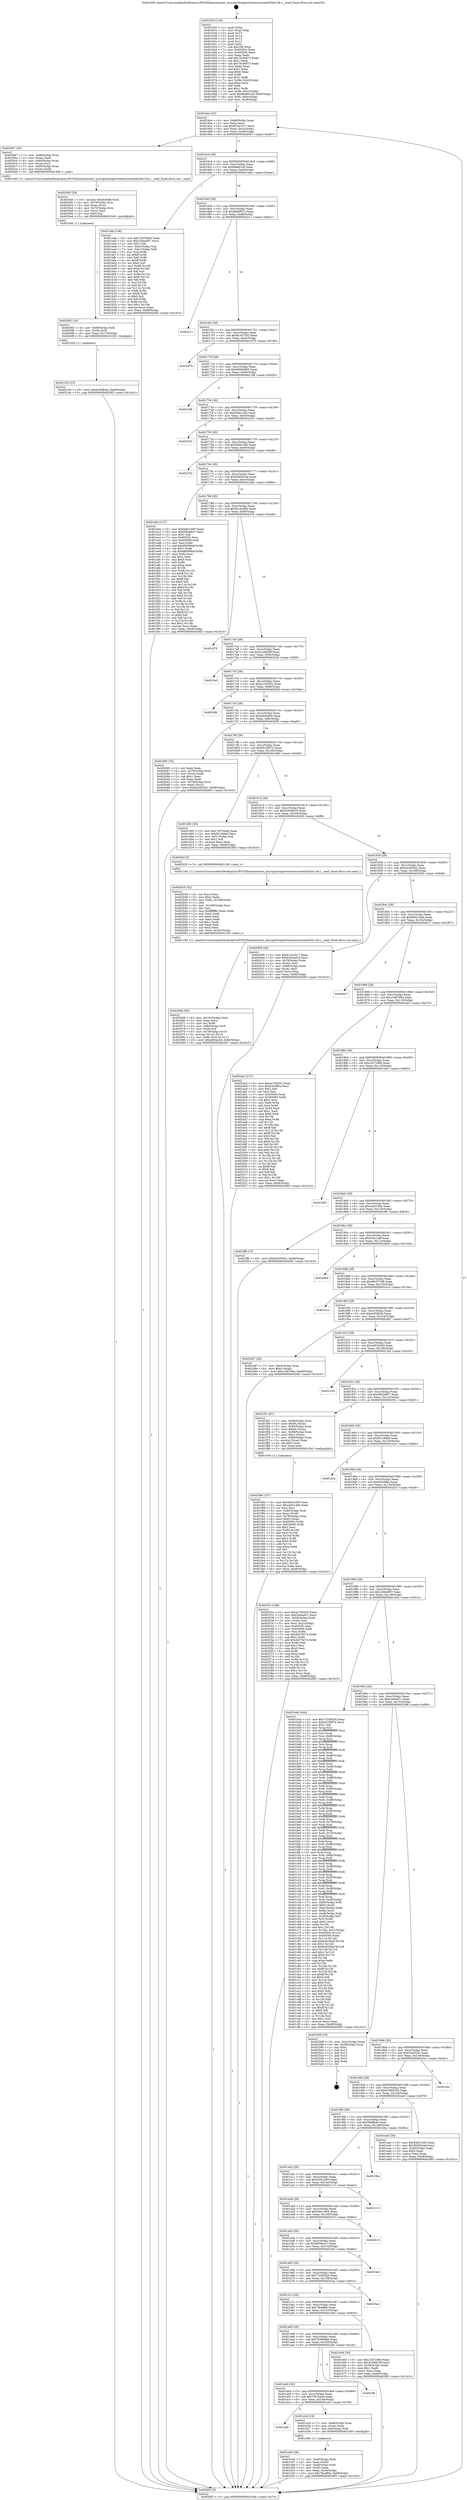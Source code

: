 digraph "0x401630" {
  label = "0x401630 (/mnt/c/Users/mathe/Desktop/tcc/POCII/binaries/extr_micropythonportsteensycoremk20dx128.c__read_Final-ollvm.out::main(0))"
  labelloc = "t"
  node[shape=record]

  Entry [label="",width=0.3,height=0.3,shape=circle,fillcolor=black,style=filled]
  "0x4016a4" [label="{
     0x4016a4 [32]\l
     | [instrs]\l
     &nbsp;&nbsp;0x4016a4 \<+6\>: mov -0xb8(%rbp),%eax\l
     &nbsp;&nbsp;0x4016aa \<+2\>: mov %eax,%ecx\l
     &nbsp;&nbsp;0x4016ac \<+6\>: sub $0x813a1017,%ecx\l
     &nbsp;&nbsp;0x4016b2 \<+6\>: mov %eax,-0xcc(%rbp)\l
     &nbsp;&nbsp;0x4016b8 \<+6\>: mov %ecx,-0xd0(%rbp)\l
     &nbsp;&nbsp;0x4016be \<+6\>: je 00000000004020b7 \<main+0xa87\>\l
  }"]
  "0x4020b7" [label="{
     0x4020b7 [30]\l
     | [instrs]\l
     &nbsp;&nbsp;0x4020b7 \<+7\>: mov -0x98(%rbp),%rax\l
     &nbsp;&nbsp;0x4020be \<+2\>: mov (%rax),%edi\l
     &nbsp;&nbsp;0x4020c0 \<+4\>: mov -0x80(%rbp),%rax\l
     &nbsp;&nbsp;0x4020c4 \<+3\>: mov (%rax),%rsi\l
     &nbsp;&nbsp;0x4020c7 \<+7\>: mov -0x90(%rbp),%rax\l
     &nbsp;&nbsp;0x4020ce \<+2\>: mov (%rax),%edx\l
     &nbsp;&nbsp;0x4020d0 \<+5\>: call 0000000000401400 \<_read\>\l
     | [calls]\l
     &nbsp;&nbsp;0x401400 \{1\} (/mnt/c/Users/mathe/Desktop/tcc/POCII/binaries/extr_micropythonportsteensycoremk20dx128.c__read_Final-ollvm.out::_read)\l
  }"]
  "0x4016c4" [label="{
     0x4016c4 [28]\l
     | [instrs]\l
     &nbsp;&nbsp;0x4016c4 \<+5\>: jmp 00000000004016c9 \<main+0x99\>\l
     &nbsp;&nbsp;0x4016c9 \<+6\>: mov -0xcc(%rbp),%eax\l
     &nbsp;&nbsp;0x4016cf \<+5\>: sub $0x89a601ef,%eax\l
     &nbsp;&nbsp;0x4016d4 \<+6\>: mov %eax,-0xd4(%rbp)\l
     &nbsp;&nbsp;0x4016da \<+6\>: je 0000000000401ada \<main+0x4aa\>\l
  }"]
  Exit [label="",width=0.3,height=0.3,shape=circle,fillcolor=black,style=filled,peripheries=2]
  "0x401ada" [label="{
     0x401ada [106]\l
     | [instrs]\l
     &nbsp;&nbsp;0x401ada \<+5\>: mov $0x733392b0,%eax\l
     &nbsp;&nbsp;0x401adf \<+5\>: mov $0x229ee957,%ecx\l
     &nbsp;&nbsp;0x401ae4 \<+2\>: mov $0x1,%dl\l
     &nbsp;&nbsp;0x401ae6 \<+7\>: mov -0xb2(%rbp),%sil\l
     &nbsp;&nbsp;0x401aed \<+7\>: mov -0xb1(%rbp),%dil\l
     &nbsp;&nbsp;0x401af4 \<+3\>: mov %sil,%r8b\l
     &nbsp;&nbsp;0x401af7 \<+4\>: xor $0xff,%r8b\l
     &nbsp;&nbsp;0x401afb \<+3\>: mov %dil,%r9b\l
     &nbsp;&nbsp;0x401afe \<+4\>: xor $0xff,%r9b\l
     &nbsp;&nbsp;0x401b02 \<+3\>: xor $0x0,%dl\l
     &nbsp;&nbsp;0x401b05 \<+3\>: mov %r8b,%r10b\l
     &nbsp;&nbsp;0x401b08 \<+4\>: and $0x0,%r10b\l
     &nbsp;&nbsp;0x401b0c \<+3\>: and %dl,%sil\l
     &nbsp;&nbsp;0x401b0f \<+3\>: mov %r9b,%r11b\l
     &nbsp;&nbsp;0x401b12 \<+4\>: and $0x0,%r11b\l
     &nbsp;&nbsp;0x401b16 \<+3\>: and %dl,%dil\l
     &nbsp;&nbsp;0x401b19 \<+3\>: or %sil,%r10b\l
     &nbsp;&nbsp;0x401b1c \<+3\>: or %dil,%r11b\l
     &nbsp;&nbsp;0x401b1f \<+3\>: xor %r11b,%r10b\l
     &nbsp;&nbsp;0x401b22 \<+3\>: or %r9b,%r8b\l
     &nbsp;&nbsp;0x401b25 \<+4\>: xor $0xff,%r8b\l
     &nbsp;&nbsp;0x401b29 \<+3\>: or $0x0,%dl\l
     &nbsp;&nbsp;0x401b2c \<+3\>: and %dl,%r8b\l
     &nbsp;&nbsp;0x401b2f \<+3\>: or %r8b,%r10b\l
     &nbsp;&nbsp;0x401b32 \<+4\>: test $0x1,%r10b\l
     &nbsp;&nbsp;0x401b36 \<+3\>: cmovne %ecx,%eax\l
     &nbsp;&nbsp;0x401b39 \<+6\>: mov %eax,-0xb8(%rbp)\l
     &nbsp;&nbsp;0x401b3f \<+5\>: jmp 00000000004026f3 \<main+0x10c3\>\l
  }"]
  "0x4016e0" [label="{
     0x4016e0 [28]\l
     | [instrs]\l
     &nbsp;&nbsp;0x4016e0 \<+5\>: jmp 00000000004016e5 \<main+0xb5\>\l
     &nbsp;&nbsp;0x4016e5 \<+6\>: mov -0xcc(%rbp),%eax\l
     &nbsp;&nbsp;0x4016eb \<+5\>: sub $0x8a66f07e,%eax\l
     &nbsp;&nbsp;0x4016f0 \<+6\>: mov %eax,-0xd8(%rbp)\l
     &nbsp;&nbsp;0x4016f6 \<+6\>: je 0000000000402211 \<main+0xbe1\>\l
  }"]
  "0x4026f3" [label="{
     0x4026f3 [5]\l
     | [instrs]\l
     &nbsp;&nbsp;0x4026f3 \<+5\>: jmp 00000000004016a4 \<main+0x74\>\l
  }"]
  "0x401630" [label="{
     0x401630 [116]\l
     | [instrs]\l
     &nbsp;&nbsp;0x401630 \<+1\>: push %rbp\l
     &nbsp;&nbsp;0x401631 \<+3\>: mov %rsp,%rbp\l
     &nbsp;&nbsp;0x401634 \<+2\>: push %r15\l
     &nbsp;&nbsp;0x401636 \<+2\>: push %r14\l
     &nbsp;&nbsp;0x401638 \<+2\>: push %r13\l
     &nbsp;&nbsp;0x40163a \<+2\>: push %r12\l
     &nbsp;&nbsp;0x40163c \<+1\>: push %rbx\l
     &nbsp;&nbsp;0x40163d \<+7\>: sub $0x168,%rsp\l
     &nbsp;&nbsp;0x401644 \<+7\>: mov 0x40505c,%eax\l
     &nbsp;&nbsp;0x40164b \<+7\>: mov 0x405060,%ecx\l
     &nbsp;&nbsp;0x401652 \<+2\>: mov %eax,%edx\l
     &nbsp;&nbsp;0x401654 \<+6\>: add $0x7fc40973,%edx\l
     &nbsp;&nbsp;0x40165a \<+3\>: sub $0x1,%edx\l
     &nbsp;&nbsp;0x40165d \<+6\>: sub $0x7fc40973,%edx\l
     &nbsp;&nbsp;0x401663 \<+3\>: imul %edx,%eax\l
     &nbsp;&nbsp;0x401666 \<+3\>: and $0x1,%eax\l
     &nbsp;&nbsp;0x401669 \<+3\>: cmp $0x0,%eax\l
     &nbsp;&nbsp;0x40166c \<+4\>: sete %r8b\l
     &nbsp;&nbsp;0x401670 \<+4\>: and $0x1,%r8b\l
     &nbsp;&nbsp;0x401674 \<+7\>: mov %r8b,-0xb2(%rbp)\l
     &nbsp;&nbsp;0x40167b \<+3\>: cmp $0xa,%ecx\l
     &nbsp;&nbsp;0x40167e \<+4\>: setl %r8b\l
     &nbsp;&nbsp;0x401682 \<+4\>: and $0x1,%r8b\l
     &nbsp;&nbsp;0x401686 \<+7\>: mov %r8b,-0xb1(%rbp)\l
     &nbsp;&nbsp;0x40168d \<+10\>: movl $0x89a601ef,-0xb8(%rbp)\l
     &nbsp;&nbsp;0x401697 \<+6\>: mov %edi,-0xbc(%rbp)\l
     &nbsp;&nbsp;0x40169d \<+7\>: mov %rsi,-0xc8(%rbp)\l
  }"]
  "0x402104" [label="{
     0x402104 [15]\l
     | [instrs]\l
     &nbsp;&nbsp;0x402104 \<+10\>: movl $0xdc82fb4b,-0xb8(%rbp)\l
     &nbsp;&nbsp;0x40210e \<+5\>: jmp 00000000004026f3 \<main+0x10c3\>\l
  }"]
  "0x402211" [label="{
     0x402211\l
  }", style=dashed]
  "0x4016fc" [label="{
     0x4016fc [28]\l
     | [instrs]\l
     &nbsp;&nbsp;0x4016fc \<+5\>: jmp 0000000000401701 \<main+0xd1\>\l
     &nbsp;&nbsp;0x401701 \<+6\>: mov -0xcc(%rbp),%eax\l
     &nbsp;&nbsp;0x401707 \<+5\>: sub $0x8c307163,%eax\l
     &nbsp;&nbsp;0x40170c \<+6\>: mov %eax,-0xdc(%rbp)\l
     &nbsp;&nbsp;0x401712 \<+6\>: je 0000000000401d79 \<main+0x749\>\l
  }"]
  "0x4020f2" [label="{
     0x4020f2 [18]\l
     | [instrs]\l
     &nbsp;&nbsp;0x4020f2 \<+4\>: mov -0x80(%rbp),%rdi\l
     &nbsp;&nbsp;0x4020f6 \<+3\>: mov (%rdi),%rdi\l
     &nbsp;&nbsp;0x4020f9 \<+6\>: mov %eax,-0x170(%rbp)\l
     &nbsp;&nbsp;0x4020ff \<+5\>: call 0000000000401030 \<free@plt\>\l
     | [calls]\l
     &nbsp;&nbsp;0x401030 \{1\} (unknown)\l
  }"]
  "0x401d79" [label="{
     0x401d79\l
  }", style=dashed]
  "0x401718" [label="{
     0x401718 [28]\l
     | [instrs]\l
     &nbsp;&nbsp;0x401718 \<+5\>: jmp 000000000040171d \<main+0xed\>\l
     &nbsp;&nbsp;0x40171d \<+6\>: mov -0xcc(%rbp),%eax\l
     &nbsp;&nbsp;0x401723 \<+5\>: sub $0x9066b665,%eax\l
     &nbsp;&nbsp;0x401728 \<+6\>: mov %eax,-0xe0(%rbp)\l
     &nbsp;&nbsp;0x40172e \<+6\>: je 0000000000402188 \<main+0xb58\>\l
  }"]
  "0x4020d5" [label="{
     0x4020d5 [29]\l
     | [instrs]\l
     &nbsp;&nbsp;0x4020d5 \<+10\>: movabs $0x4030d6,%rdi\l
     &nbsp;&nbsp;0x4020df \<+4\>: mov -0x70(%rbp),%rsi\l
     &nbsp;&nbsp;0x4020e3 \<+2\>: mov %eax,(%rsi)\l
     &nbsp;&nbsp;0x4020e5 \<+4\>: mov -0x70(%rbp),%rsi\l
     &nbsp;&nbsp;0x4020e9 \<+2\>: mov (%rsi),%esi\l
     &nbsp;&nbsp;0x4020eb \<+2\>: mov $0x0,%al\l
     &nbsp;&nbsp;0x4020ed \<+5\>: call 0000000000401040 \<printf@plt\>\l
     | [calls]\l
     &nbsp;&nbsp;0x401040 \{1\} (unknown)\l
  }"]
  "0x402188" [label="{
     0x402188\l
  }", style=dashed]
  "0x401734" [label="{
     0x401734 [28]\l
     | [instrs]\l
     &nbsp;&nbsp;0x401734 \<+5\>: jmp 0000000000401739 \<main+0x109\>\l
     &nbsp;&nbsp;0x401739 \<+6\>: mov -0xcc(%rbp),%eax\l
     &nbsp;&nbsp;0x40173f \<+5\>: sub $0x936e1a43,%eax\l
     &nbsp;&nbsp;0x401744 \<+6\>: mov %eax,-0xe4(%rbp)\l
     &nbsp;&nbsp;0x40174a \<+6\>: je 0000000000402325 \<main+0xcf5\>\l
  }"]
  "0x402068" [label="{
     0x402068 [45]\l
     | [instrs]\l
     &nbsp;&nbsp;0x402068 \<+6\>: mov -0x16c(%rbp),%ecx\l
     &nbsp;&nbsp;0x40206e \<+3\>: imul %eax,%ecx\l
     &nbsp;&nbsp;0x402071 \<+3\>: mov %cl,%r8b\l
     &nbsp;&nbsp;0x402074 \<+4\>: mov -0x80(%rbp),%r9\l
     &nbsp;&nbsp;0x402078 \<+3\>: mov (%r9),%r9\l
     &nbsp;&nbsp;0x40207b \<+4\>: mov -0x78(%rbp),%r10\l
     &nbsp;&nbsp;0x40207f \<+3\>: movslq (%r10),%r10\l
     &nbsp;&nbsp;0x402082 \<+4\>: mov %r8b,(%r9,%r10,1)\l
     &nbsp;&nbsp;0x402086 \<+10\>: movl $0xafd5ee0d,-0xb8(%rbp)\l
     &nbsp;&nbsp;0x402090 \<+5\>: jmp 00000000004026f3 \<main+0x10c3\>\l
  }"]
  "0x402325" [label="{
     0x402325\l
  }", style=dashed]
  "0x401750" [label="{
     0x401750 [28]\l
     | [instrs]\l
     &nbsp;&nbsp;0x401750 \<+5\>: jmp 0000000000401755 \<main+0x125\>\l
     &nbsp;&nbsp;0x401755 \<+6\>: mov -0xcc(%rbp),%eax\l
     &nbsp;&nbsp;0x40175b \<+5\>: sub $0x94001c83,%eax\l
     &nbsp;&nbsp;0x401760 \<+6\>: mov %eax,-0xe8(%rbp)\l
     &nbsp;&nbsp;0x401766 \<+6\>: je 000000000040237b \<main+0xd4b\>\l
  }"]
  "0x402034" [label="{
     0x402034 [52]\l
     | [instrs]\l
     &nbsp;&nbsp;0x402034 \<+2\>: xor %ecx,%ecx\l
     &nbsp;&nbsp;0x402036 \<+5\>: mov $0x2,%edx\l
     &nbsp;&nbsp;0x40203b \<+6\>: mov %edx,-0x168(%rbp)\l
     &nbsp;&nbsp;0x402041 \<+1\>: cltd\l
     &nbsp;&nbsp;0x402042 \<+6\>: mov -0x168(%rbp),%esi\l
     &nbsp;&nbsp;0x402048 \<+2\>: idiv %esi\l
     &nbsp;&nbsp;0x40204a \<+6\>: imul $0xfffffffe,%edx,%edx\l
     &nbsp;&nbsp;0x402050 \<+2\>: mov %ecx,%edi\l
     &nbsp;&nbsp;0x402052 \<+2\>: sub %edx,%edi\l
     &nbsp;&nbsp;0x402054 \<+2\>: mov %ecx,%edx\l
     &nbsp;&nbsp;0x402056 \<+3\>: sub $0x1,%edx\l
     &nbsp;&nbsp;0x402059 \<+2\>: add %edx,%edi\l
     &nbsp;&nbsp;0x40205b \<+2\>: sub %edi,%ecx\l
     &nbsp;&nbsp;0x40205d \<+6\>: mov %ecx,-0x16c(%rbp)\l
     &nbsp;&nbsp;0x402063 \<+5\>: call 0000000000401160 \<next_i\>\l
     | [calls]\l
     &nbsp;&nbsp;0x401160 \{1\} (/mnt/c/Users/mathe/Desktop/tcc/POCII/binaries/extr_micropythonportsteensycoremk20dx128.c__read_Final-ollvm.out::next_i)\l
  }"]
  "0x40237b" [label="{
     0x40237b\l
  }", style=dashed]
  "0x40176c" [label="{
     0x40176c [28]\l
     | [instrs]\l
     &nbsp;&nbsp;0x40176c \<+5\>: jmp 0000000000401771 \<main+0x141\>\l
     &nbsp;&nbsp;0x401771 \<+6\>: mov -0xcc(%rbp),%eax\l
     &nbsp;&nbsp;0x401777 \<+5\>: sub $0x9585b2ad,%eax\l
     &nbsp;&nbsp;0x40177c \<+6\>: mov %eax,-0xec(%rbp)\l
     &nbsp;&nbsp;0x401782 \<+6\>: je 0000000000401ebe \<main+0x88e\>\l
  }"]
  "0x401f8e" [label="{
     0x401f8e [107]\l
     | [instrs]\l
     &nbsp;&nbsp;0x401f8e \<+5\>: mov $0x5e91c005,%ecx\l
     &nbsp;&nbsp;0x401f93 \<+5\>: mov $0xca83148e,%edx\l
     &nbsp;&nbsp;0x401f98 \<+2\>: xor %esi,%esi\l
     &nbsp;&nbsp;0x401f9a \<+4\>: mov -0x80(%rbp),%rdi\l
     &nbsp;&nbsp;0x401f9e \<+3\>: mov %rax,(%rdi)\l
     &nbsp;&nbsp;0x401fa1 \<+4\>: mov -0x78(%rbp),%rax\l
     &nbsp;&nbsp;0x401fa5 \<+6\>: movl $0x0,(%rax)\l
     &nbsp;&nbsp;0x401fab \<+8\>: mov 0x40505c,%r8d\l
     &nbsp;&nbsp;0x401fb3 \<+8\>: mov 0x405060,%r9d\l
     &nbsp;&nbsp;0x401fbb \<+3\>: sub $0x1,%esi\l
     &nbsp;&nbsp;0x401fbe \<+3\>: mov %r8d,%r10d\l
     &nbsp;&nbsp;0x401fc1 \<+3\>: add %esi,%r10d\l
     &nbsp;&nbsp;0x401fc4 \<+4\>: imul %r10d,%r8d\l
     &nbsp;&nbsp;0x401fc8 \<+4\>: and $0x1,%r8d\l
     &nbsp;&nbsp;0x401fcc \<+4\>: cmp $0x0,%r8d\l
     &nbsp;&nbsp;0x401fd0 \<+4\>: sete %r11b\l
     &nbsp;&nbsp;0x401fd4 \<+4\>: cmp $0xa,%r9d\l
     &nbsp;&nbsp;0x401fd8 \<+3\>: setl %bl\l
     &nbsp;&nbsp;0x401fdb \<+3\>: mov %r11b,%r14b\l
     &nbsp;&nbsp;0x401fde \<+3\>: and %bl,%r14b\l
     &nbsp;&nbsp;0x401fe1 \<+3\>: xor %bl,%r11b\l
     &nbsp;&nbsp;0x401fe4 \<+3\>: or %r11b,%r14b\l
     &nbsp;&nbsp;0x401fe7 \<+4\>: test $0x1,%r14b\l
     &nbsp;&nbsp;0x401feb \<+3\>: cmovne %edx,%ecx\l
     &nbsp;&nbsp;0x401fee \<+6\>: mov %ecx,-0xb8(%rbp)\l
     &nbsp;&nbsp;0x401ff4 \<+5\>: jmp 00000000004026f3 \<main+0x10c3\>\l
  }"]
  "0x401ebe" [label="{
     0x401ebe [147]\l
     | [instrs]\l
     &nbsp;&nbsp;0x401ebe \<+5\>: mov $0x5e91c005,%eax\l
     &nbsp;&nbsp;0x401ec3 \<+5\>: mov $0xf382b857,%ecx\l
     &nbsp;&nbsp;0x401ec8 \<+2\>: mov $0x1,%dl\l
     &nbsp;&nbsp;0x401eca \<+7\>: mov 0x40505c,%esi\l
     &nbsp;&nbsp;0x401ed1 \<+7\>: mov 0x405060,%edi\l
     &nbsp;&nbsp;0x401ed8 \<+3\>: mov %esi,%r8d\l
     &nbsp;&nbsp;0x401edb \<+7\>: add $0xd66996af,%r8d\l
     &nbsp;&nbsp;0x401ee2 \<+4\>: sub $0x1,%r8d\l
     &nbsp;&nbsp;0x401ee6 \<+7\>: sub $0xd66996af,%r8d\l
     &nbsp;&nbsp;0x401eed \<+4\>: imul %r8d,%esi\l
     &nbsp;&nbsp;0x401ef1 \<+3\>: and $0x1,%esi\l
     &nbsp;&nbsp;0x401ef4 \<+3\>: cmp $0x0,%esi\l
     &nbsp;&nbsp;0x401ef7 \<+4\>: sete %r9b\l
     &nbsp;&nbsp;0x401efb \<+3\>: cmp $0xa,%edi\l
     &nbsp;&nbsp;0x401efe \<+4\>: setl %r10b\l
     &nbsp;&nbsp;0x401f02 \<+3\>: mov %r9b,%r11b\l
     &nbsp;&nbsp;0x401f05 \<+4\>: xor $0xff,%r11b\l
     &nbsp;&nbsp;0x401f09 \<+3\>: mov %r10b,%bl\l
     &nbsp;&nbsp;0x401f0c \<+3\>: xor $0xff,%bl\l
     &nbsp;&nbsp;0x401f0f \<+3\>: xor $0x0,%dl\l
     &nbsp;&nbsp;0x401f12 \<+3\>: mov %r11b,%r14b\l
     &nbsp;&nbsp;0x401f15 \<+4\>: and $0x0,%r14b\l
     &nbsp;&nbsp;0x401f19 \<+3\>: and %dl,%r9b\l
     &nbsp;&nbsp;0x401f1c \<+3\>: mov %bl,%r15b\l
     &nbsp;&nbsp;0x401f1f \<+4\>: and $0x0,%r15b\l
     &nbsp;&nbsp;0x401f23 \<+3\>: and %dl,%r10b\l
     &nbsp;&nbsp;0x401f26 \<+3\>: or %r9b,%r14b\l
     &nbsp;&nbsp;0x401f29 \<+3\>: or %r10b,%r15b\l
     &nbsp;&nbsp;0x401f2c \<+3\>: xor %r15b,%r14b\l
     &nbsp;&nbsp;0x401f2f \<+3\>: or %bl,%r11b\l
     &nbsp;&nbsp;0x401f32 \<+4\>: xor $0xff,%r11b\l
     &nbsp;&nbsp;0x401f36 \<+3\>: or $0x0,%dl\l
     &nbsp;&nbsp;0x401f39 \<+3\>: and %dl,%r11b\l
     &nbsp;&nbsp;0x401f3c \<+3\>: or %r11b,%r14b\l
     &nbsp;&nbsp;0x401f3f \<+4\>: test $0x1,%r14b\l
     &nbsp;&nbsp;0x401f43 \<+3\>: cmovne %ecx,%eax\l
     &nbsp;&nbsp;0x401f46 \<+6\>: mov %eax,-0xb8(%rbp)\l
     &nbsp;&nbsp;0x401f4c \<+5\>: jmp 00000000004026f3 \<main+0x10c3\>\l
  }"]
  "0x401788" [label="{
     0x401788 [28]\l
     | [instrs]\l
     &nbsp;&nbsp;0x401788 \<+5\>: jmp 000000000040178d \<main+0x15d\>\l
     &nbsp;&nbsp;0x40178d \<+6\>: mov -0xcc(%rbp),%eax\l
     &nbsp;&nbsp;0x401793 \<+5\>: sub $0x9c19e36b,%eax\l
     &nbsp;&nbsp;0x401798 \<+6\>: mov %eax,-0xf0(%rbp)\l
     &nbsp;&nbsp;0x40179e \<+6\>: je 0000000000402478 \<main+0xe48\>\l
  }"]
  "0x401e40" [label="{
     0x401e40 [36]\l
     | [instrs]\l
     &nbsp;&nbsp;0x401e40 \<+7\>: mov -0xa0(%rbp),%rdi\l
     &nbsp;&nbsp;0x401e47 \<+2\>: mov %eax,(%rdi)\l
     &nbsp;&nbsp;0x401e49 \<+7\>: mov -0xa0(%rbp),%rdi\l
     &nbsp;&nbsp;0x401e50 \<+2\>: mov (%rdi),%eax\l
     &nbsp;&nbsp;0x401e52 \<+3\>: mov %eax,-0x30(%rbp)\l
     &nbsp;&nbsp;0x401e55 \<+10\>: movl $0x78caff4b,-0xb8(%rbp)\l
     &nbsp;&nbsp;0x401e5f \<+5\>: jmp 00000000004026f3 \<main+0x10c3\>\l
  }"]
  "0x402478" [label="{
     0x402478\l
  }", style=dashed]
  "0x4017a4" [label="{
     0x4017a4 [28]\l
     | [instrs]\l
     &nbsp;&nbsp;0x4017a4 \<+5\>: jmp 00000000004017a9 \<main+0x179\>\l
     &nbsp;&nbsp;0x4017a9 \<+6\>: mov -0xcc(%rbp),%eax\l
     &nbsp;&nbsp;0x4017af \<+5\>: sub $0xa1a8a50f,%eax\l
     &nbsp;&nbsp;0x4017b4 \<+6\>: mov %eax,-0xf4(%rbp)\l
     &nbsp;&nbsp;0x4017ba \<+6\>: je 00000000004025ef \<main+0xfbf\>\l
  }"]
  "0x401ad0" [label="{
     0x401ad0\l
  }", style=dashed]
  "0x4025ef" [label="{
     0x4025ef\l
  }", style=dashed]
  "0x4017c0" [label="{
     0x4017c0 [28]\l
     | [instrs]\l
     &nbsp;&nbsp;0x4017c0 \<+5\>: jmp 00000000004017c5 \<main+0x195\>\l
     &nbsp;&nbsp;0x4017c5 \<+6\>: mov -0xcc(%rbp),%eax\l
     &nbsp;&nbsp;0x4017cb \<+5\>: sub $0xac700202,%eax\l
     &nbsp;&nbsp;0x4017d0 \<+6\>: mov %eax,-0xf8(%rbp)\l
     &nbsp;&nbsp;0x4017d6 \<+6\>: je 00000000004026db \<main+0x10ab\>\l
  }"]
  "0x401e2d" [label="{
     0x401e2d [19]\l
     | [instrs]\l
     &nbsp;&nbsp;0x401e2d \<+7\>: mov -0xa8(%rbp),%rax\l
     &nbsp;&nbsp;0x401e34 \<+3\>: mov (%rax),%rax\l
     &nbsp;&nbsp;0x401e37 \<+4\>: mov 0x8(%rax),%rdi\l
     &nbsp;&nbsp;0x401e3b \<+5\>: call 0000000000401060 \<atoi@plt\>\l
     | [calls]\l
     &nbsp;&nbsp;0x401060 \{1\} (unknown)\l
  }"]
  "0x4026db" [label="{
     0x4026db\l
  }", style=dashed]
  "0x4017dc" [label="{
     0x4017dc [28]\l
     | [instrs]\l
     &nbsp;&nbsp;0x4017dc \<+5\>: jmp 00000000004017e1 \<main+0x1b1\>\l
     &nbsp;&nbsp;0x4017e1 \<+6\>: mov -0xcc(%rbp),%eax\l
     &nbsp;&nbsp;0x4017e7 \<+5\>: sub $0xafd5ee0d,%eax\l
     &nbsp;&nbsp;0x4017ec \<+6\>: mov %eax,-0xfc(%rbp)\l
     &nbsp;&nbsp;0x4017f2 \<+6\>: je 0000000000402095 \<main+0xa65\>\l
  }"]
  "0x401ab4" [label="{
     0x401ab4 [28]\l
     | [instrs]\l
     &nbsp;&nbsp;0x401ab4 \<+5\>: jmp 0000000000401ab9 \<main+0x489\>\l
     &nbsp;&nbsp;0x401ab9 \<+6\>: mov -0xcc(%rbp),%eax\l
     &nbsp;&nbsp;0x401abf \<+5\>: sub $0x7d57ba40,%eax\l
     &nbsp;&nbsp;0x401ac4 \<+6\>: mov %eax,-0x164(%rbp)\l
     &nbsp;&nbsp;0x401aca \<+6\>: je 0000000000401e2d \<main+0x7fd\>\l
  }"]
  "0x402095" [label="{
     0x402095 [34]\l
     | [instrs]\l
     &nbsp;&nbsp;0x402095 \<+2\>: xor %eax,%eax\l
     &nbsp;&nbsp;0x402097 \<+4\>: mov -0x78(%rbp),%rcx\l
     &nbsp;&nbsp;0x40209b \<+2\>: mov (%rcx),%edx\l
     &nbsp;&nbsp;0x40209d \<+3\>: sub $0x1,%eax\l
     &nbsp;&nbsp;0x4020a0 \<+2\>: sub %eax,%edx\l
     &nbsp;&nbsp;0x4020a2 \<+4\>: mov -0x78(%rbp),%rcx\l
     &nbsp;&nbsp;0x4020a6 \<+2\>: mov %edx,(%rcx)\l
     &nbsp;&nbsp;0x4020a8 \<+10\>: movl $0xb42003b2,-0xb8(%rbp)\l
     &nbsp;&nbsp;0x4020b2 \<+5\>: jmp 00000000004026f3 \<main+0x10c3\>\l
  }"]
  "0x4017f8" [label="{
     0x4017f8 [28]\l
     | [instrs]\l
     &nbsp;&nbsp;0x4017f8 \<+5\>: jmp 00000000004017fd \<main+0x1cd\>\l
     &nbsp;&nbsp;0x4017fd \<+6\>: mov -0xcc(%rbp),%eax\l
     &nbsp;&nbsp;0x401803 \<+5\>: sub $0xb01f0974,%eax\l
     &nbsp;&nbsp;0x401808 \<+6\>: mov %eax,-0x100(%rbp)\l
     &nbsp;&nbsp;0x40180e \<+6\>: je 0000000000401d00 \<main+0x6d0\>\l
  }"]
  "0x4022fb" [label="{
     0x4022fb\l
  }", style=dashed]
  "0x401d00" [label="{
     0x401d00 [30]\l
     | [instrs]\l
     &nbsp;&nbsp;0x401d00 \<+5\>: mov $0x7d57ba40,%eax\l
     &nbsp;&nbsp;0x401d05 \<+5\>: mov $0xf3c18de8,%ecx\l
     &nbsp;&nbsp;0x401d0a \<+3\>: mov -0x31(%rbp),%dl\l
     &nbsp;&nbsp;0x401d0d \<+3\>: test $0x1,%dl\l
     &nbsp;&nbsp;0x401d10 \<+3\>: cmovne %ecx,%eax\l
     &nbsp;&nbsp;0x401d13 \<+6\>: mov %eax,-0xb8(%rbp)\l
     &nbsp;&nbsp;0x401d19 \<+5\>: jmp 00000000004026f3 \<main+0x10c3\>\l
  }"]
  "0x401814" [label="{
     0x401814 [28]\l
     | [instrs]\l
     &nbsp;&nbsp;0x401814 \<+5\>: jmp 0000000000401819 \<main+0x1e9\>\l
     &nbsp;&nbsp;0x401819 \<+6\>: mov -0xcc(%rbp),%eax\l
     &nbsp;&nbsp;0x40181f \<+5\>: sub $0xb293dd18,%eax\l
     &nbsp;&nbsp;0x401824 \<+6\>: mov %eax,-0x104(%rbp)\l
     &nbsp;&nbsp;0x40182a \<+6\>: je 000000000040202f \<main+0x9ff\>\l
  }"]
  "0x401a98" [label="{
     0x401a98 [28]\l
     | [instrs]\l
     &nbsp;&nbsp;0x401a98 \<+5\>: jmp 0000000000401a9d \<main+0x46d\>\l
     &nbsp;&nbsp;0x401a9d \<+6\>: mov -0xcc(%rbp),%eax\l
     &nbsp;&nbsp;0x401aa3 \<+5\>: sub $0x7b30dbab,%eax\l
     &nbsp;&nbsp;0x401aa8 \<+6\>: mov %eax,-0x160(%rbp)\l
     &nbsp;&nbsp;0x401aae \<+6\>: je 00000000004022fb \<main+0xccb\>\l
  }"]
  "0x40202f" [label="{
     0x40202f [5]\l
     | [instrs]\l
     &nbsp;&nbsp;0x40202f \<+5\>: call 0000000000401160 \<next_i\>\l
     | [calls]\l
     &nbsp;&nbsp;0x401160 \{1\} (/mnt/c/Users/mathe/Desktop/tcc/POCII/binaries/extr_micropythonportsteensycoremk20dx128.c__read_Final-ollvm.out::next_i)\l
  }"]
  "0x401830" [label="{
     0x401830 [28]\l
     | [instrs]\l
     &nbsp;&nbsp;0x401830 \<+5\>: jmp 0000000000401835 \<main+0x205\>\l
     &nbsp;&nbsp;0x401835 \<+6\>: mov -0xcc(%rbp),%eax\l
     &nbsp;&nbsp;0x40183b \<+5\>: sub $0xb42003b2,%eax\l
     &nbsp;&nbsp;0x401840 \<+6\>: mov %eax,-0x108(%rbp)\l
     &nbsp;&nbsp;0x401846 \<+6\>: je 0000000000402008 \<main+0x9d8\>\l
  }"]
  "0x401e64" [label="{
     0x401e64 [30]\l
     | [instrs]\l
     &nbsp;&nbsp;0x401e64 \<+5\>: mov $0xc2071866,%eax\l
     &nbsp;&nbsp;0x401e69 \<+5\>: mov $0x41868238,%ecx\l
     &nbsp;&nbsp;0x401e6e \<+3\>: mov -0x30(%rbp),%edx\l
     &nbsp;&nbsp;0x401e71 \<+3\>: cmp $0x1,%edx\l
     &nbsp;&nbsp;0x401e74 \<+3\>: cmovl %ecx,%eax\l
     &nbsp;&nbsp;0x401e77 \<+6\>: mov %eax,-0xb8(%rbp)\l
     &nbsp;&nbsp;0x401e7d \<+5\>: jmp 00000000004026f3 \<main+0x10c3\>\l
  }"]
  "0x402008" [label="{
     0x402008 [39]\l
     | [instrs]\l
     &nbsp;&nbsp;0x402008 \<+5\>: mov $0x813a1017,%eax\l
     &nbsp;&nbsp;0x40200d \<+5\>: mov $0xb293dd18,%ecx\l
     &nbsp;&nbsp;0x402012 \<+4\>: mov -0x78(%rbp),%rdx\l
     &nbsp;&nbsp;0x402016 \<+2\>: mov (%rdx),%esi\l
     &nbsp;&nbsp;0x402018 \<+7\>: mov -0x88(%rbp),%rdx\l
     &nbsp;&nbsp;0x40201f \<+2\>: cmp (%rdx),%esi\l
     &nbsp;&nbsp;0x402021 \<+3\>: cmovl %ecx,%eax\l
     &nbsp;&nbsp;0x402024 \<+6\>: mov %eax,-0xb8(%rbp)\l
     &nbsp;&nbsp;0x40202a \<+5\>: jmp 00000000004026f3 \<main+0x10c3\>\l
  }"]
  "0x40184c" [label="{
     0x40184c [28]\l
     | [instrs]\l
     &nbsp;&nbsp;0x40184c \<+5\>: jmp 0000000000401851 \<main+0x221\>\l
     &nbsp;&nbsp;0x401851 \<+6\>: mov -0xcc(%rbp),%eax\l
     &nbsp;&nbsp;0x401857 \<+5\>: sub $0xb64c1bad,%eax\l
     &nbsp;&nbsp;0x40185c \<+6\>: mov %eax,-0x10c(%rbp)\l
     &nbsp;&nbsp;0x401862 \<+6\>: je 00000000004026c7 \<main+0x1097\>\l
  }"]
  "0x401a7c" [label="{
     0x401a7c [28]\l
     | [instrs]\l
     &nbsp;&nbsp;0x401a7c \<+5\>: jmp 0000000000401a81 \<main+0x451\>\l
     &nbsp;&nbsp;0x401a81 \<+6\>: mov -0xcc(%rbp),%eax\l
     &nbsp;&nbsp;0x401a87 \<+5\>: sub $0x78caff4b,%eax\l
     &nbsp;&nbsp;0x401a8c \<+6\>: mov %eax,-0x15c(%rbp)\l
     &nbsp;&nbsp;0x401a92 \<+6\>: je 0000000000401e64 \<main+0x834\>\l
  }"]
  "0x4026c7" [label="{
     0x4026c7\l
  }", style=dashed]
  "0x401868" [label="{
     0x401868 [28]\l
     | [instrs]\l
     &nbsp;&nbsp;0x401868 \<+5\>: jmp 000000000040186d \<main+0x23d\>\l
     &nbsp;&nbsp;0x40186d \<+6\>: mov -0xcc(%rbp),%eax\l
     &nbsp;&nbsp;0x401873 \<+5\>: sub $0xc189766a,%eax\l
     &nbsp;&nbsp;0x401878 \<+6\>: mov %eax,-0x110(%rbp)\l
     &nbsp;&nbsp;0x40187e \<+6\>: je 00000000004024a3 \<main+0xe73\>\l
  }"]
  "0x4025aa" [label="{
     0x4025aa\l
  }", style=dashed]
  "0x4024a3" [label="{
     0x4024a3 [137]\l
     | [instrs]\l
     &nbsp;&nbsp;0x4024a3 \<+5\>: mov $0xac700202,%eax\l
     &nbsp;&nbsp;0x4024a8 \<+5\>: mov $0xfcb39f0a,%ecx\l
     &nbsp;&nbsp;0x4024ad \<+2\>: mov $0x1,%dl\l
     &nbsp;&nbsp;0x4024af \<+2\>: xor %esi,%esi\l
     &nbsp;&nbsp;0x4024b1 \<+7\>: mov 0x40505c,%edi\l
     &nbsp;&nbsp;0x4024b8 \<+8\>: mov 0x405060,%r8d\l
     &nbsp;&nbsp;0x4024c0 \<+3\>: sub $0x1,%esi\l
     &nbsp;&nbsp;0x4024c3 \<+3\>: mov %edi,%r9d\l
     &nbsp;&nbsp;0x4024c6 \<+3\>: add %esi,%r9d\l
     &nbsp;&nbsp;0x4024c9 \<+4\>: imul %r9d,%edi\l
     &nbsp;&nbsp;0x4024cd \<+3\>: and $0x1,%edi\l
     &nbsp;&nbsp;0x4024d0 \<+3\>: cmp $0x0,%edi\l
     &nbsp;&nbsp;0x4024d3 \<+4\>: sete %r10b\l
     &nbsp;&nbsp;0x4024d7 \<+4\>: cmp $0xa,%r8d\l
     &nbsp;&nbsp;0x4024db \<+4\>: setl %r11b\l
     &nbsp;&nbsp;0x4024df \<+3\>: mov %r10b,%bl\l
     &nbsp;&nbsp;0x4024e2 \<+3\>: xor $0xff,%bl\l
     &nbsp;&nbsp;0x4024e5 \<+3\>: mov %r11b,%r14b\l
     &nbsp;&nbsp;0x4024e8 \<+4\>: xor $0xff,%r14b\l
     &nbsp;&nbsp;0x4024ec \<+3\>: xor $0x0,%dl\l
     &nbsp;&nbsp;0x4024ef \<+3\>: mov %bl,%r15b\l
     &nbsp;&nbsp;0x4024f2 \<+4\>: and $0x0,%r15b\l
     &nbsp;&nbsp;0x4024f6 \<+3\>: and %dl,%r10b\l
     &nbsp;&nbsp;0x4024f9 \<+3\>: mov %r14b,%r12b\l
     &nbsp;&nbsp;0x4024fc \<+4\>: and $0x0,%r12b\l
     &nbsp;&nbsp;0x402500 \<+3\>: and %dl,%r11b\l
     &nbsp;&nbsp;0x402503 \<+3\>: or %r10b,%r15b\l
     &nbsp;&nbsp;0x402506 \<+3\>: or %r11b,%r12b\l
     &nbsp;&nbsp;0x402509 \<+3\>: xor %r12b,%r15b\l
     &nbsp;&nbsp;0x40250c \<+3\>: or %r14b,%bl\l
     &nbsp;&nbsp;0x40250f \<+3\>: xor $0xff,%bl\l
     &nbsp;&nbsp;0x402512 \<+3\>: or $0x0,%dl\l
     &nbsp;&nbsp;0x402515 \<+2\>: and %dl,%bl\l
     &nbsp;&nbsp;0x402517 \<+3\>: or %bl,%r15b\l
     &nbsp;&nbsp;0x40251a \<+4\>: test $0x1,%r15b\l
     &nbsp;&nbsp;0x40251e \<+3\>: cmovne %ecx,%eax\l
     &nbsp;&nbsp;0x402521 \<+6\>: mov %eax,-0xb8(%rbp)\l
     &nbsp;&nbsp;0x402527 \<+5\>: jmp 00000000004026f3 \<main+0x10c3\>\l
  }"]
  "0x401884" [label="{
     0x401884 [28]\l
     | [instrs]\l
     &nbsp;&nbsp;0x401884 \<+5\>: jmp 0000000000401889 \<main+0x259\>\l
     &nbsp;&nbsp;0x401889 \<+6\>: mov -0xcc(%rbp),%eax\l
     &nbsp;&nbsp;0x40188f \<+5\>: sub $0xc2071866,%eax\l
     &nbsp;&nbsp;0x401894 \<+6\>: mov %eax,-0x114(%rbp)\l
     &nbsp;&nbsp;0x40189a \<+6\>: je 0000000000401e82 \<main+0x852\>\l
  }"]
  "0x401a60" [label="{
     0x401a60 [28]\l
     | [instrs]\l
     &nbsp;&nbsp;0x401a60 \<+5\>: jmp 0000000000401a65 \<main+0x435\>\l
     &nbsp;&nbsp;0x401a65 \<+6\>: mov -0xcc(%rbp),%eax\l
     &nbsp;&nbsp;0x401a6b \<+5\>: sub $0x733392b0,%eax\l
     &nbsp;&nbsp;0x401a70 \<+6\>: mov %eax,-0x158(%rbp)\l
     &nbsp;&nbsp;0x401a76 \<+6\>: je 00000000004025aa \<main+0xf7a\>\l
  }"]
  "0x401e82" [label="{
     0x401e82\l
  }", style=dashed]
  "0x4018a0" [label="{
     0x4018a0 [28]\l
     | [instrs]\l
     &nbsp;&nbsp;0x4018a0 \<+5\>: jmp 00000000004018a5 \<main+0x275\>\l
     &nbsp;&nbsp;0x4018a5 \<+6\>: mov -0xcc(%rbp),%eax\l
     &nbsp;&nbsp;0x4018ab \<+5\>: sub $0xca83148e,%eax\l
     &nbsp;&nbsp;0x4018b0 \<+6\>: mov %eax,-0x118(%rbp)\l
     &nbsp;&nbsp;0x4018b6 \<+6\>: je 0000000000401ff9 \<main+0x9c9\>\l
  }"]
  "0x4023e0" [label="{
     0x4023e0\l
  }", style=dashed]
  "0x401ff9" [label="{
     0x401ff9 [15]\l
     | [instrs]\l
     &nbsp;&nbsp;0x401ff9 \<+10\>: movl $0xb42003b2,-0xb8(%rbp)\l
     &nbsp;&nbsp;0x402003 \<+5\>: jmp 00000000004026f3 \<main+0x10c3\>\l
  }"]
  "0x4018bc" [label="{
     0x4018bc [28]\l
     | [instrs]\l
     &nbsp;&nbsp;0x4018bc \<+5\>: jmp 00000000004018c1 \<main+0x291\>\l
     &nbsp;&nbsp;0x4018c1 \<+6\>: mov -0xcc(%rbp),%eax\l
     &nbsp;&nbsp;0x4018c7 \<+5\>: sub $0xd1fe1adf,%eax\l
     &nbsp;&nbsp;0x4018cc \<+6\>: mov %eax,-0x11c(%rbp)\l
     &nbsp;&nbsp;0x4018d2 \<+6\>: je 000000000040266d \<main+0x103d\>\l
  }"]
  "0x401a44" [label="{
     0x401a44 [28]\l
     | [instrs]\l
     &nbsp;&nbsp;0x401a44 \<+5\>: jmp 0000000000401a49 \<main+0x419\>\l
     &nbsp;&nbsp;0x401a49 \<+6\>: mov -0xcc(%rbp),%eax\l
     &nbsp;&nbsp;0x401a4f \<+5\>: sub $0x6058ccc7,%eax\l
     &nbsp;&nbsp;0x401a54 \<+6\>: mov %eax,-0x154(%rbp)\l
     &nbsp;&nbsp;0x401a5a \<+6\>: je 00000000004023e0 \<main+0xdb0\>\l
  }"]
  "0x40266d" [label="{
     0x40266d\l
  }", style=dashed]
  "0x4018d8" [label="{
     0x4018d8 [28]\l
     | [instrs]\l
     &nbsp;&nbsp;0x4018d8 \<+5\>: jmp 00000000004018dd \<main+0x2ad\>\l
     &nbsp;&nbsp;0x4018dd \<+6\>: mov -0xcc(%rbp),%eax\l
     &nbsp;&nbsp;0x4018e3 \<+5\>: sub $0xd9c07196,%eax\l
     &nbsp;&nbsp;0x4018e8 \<+6\>: mov %eax,-0x120(%rbp)\l
     &nbsp;&nbsp;0x4018ee \<+6\>: je 0000000000401e1e \<main+0x7ee\>\l
  }"]
  "0x402610" [label="{
     0x402610\l
  }", style=dashed]
  "0x401e1e" [label="{
     0x401e1e\l
  }", style=dashed]
  "0x4018f4" [label="{
     0x4018f4 [28]\l
     | [instrs]\l
     &nbsp;&nbsp;0x4018f4 \<+5\>: jmp 00000000004018f9 \<main+0x2c9\>\l
     &nbsp;&nbsp;0x4018f9 \<+6\>: mov -0xcc(%rbp),%eax\l
     &nbsp;&nbsp;0x4018ff \<+5\>: sub $0xdc82fb4b,%eax\l
     &nbsp;&nbsp;0x401904 \<+6\>: mov %eax,-0x124(%rbp)\l
     &nbsp;&nbsp;0x40190a \<+6\>: je 0000000000402487 \<main+0xe57\>\l
  }"]
  "0x401a28" [label="{
     0x401a28 [28]\l
     | [instrs]\l
     &nbsp;&nbsp;0x401a28 \<+5\>: jmp 0000000000401a2d \<main+0x3fd\>\l
     &nbsp;&nbsp;0x401a2d \<+6\>: mov -0xcc(%rbp),%eax\l
     &nbsp;&nbsp;0x401a33 \<+5\>: sub $0x5e91c005,%eax\l
     &nbsp;&nbsp;0x401a38 \<+6\>: mov %eax,-0x150(%rbp)\l
     &nbsp;&nbsp;0x401a3e \<+6\>: je 0000000000402610 \<main+0xfe0\>\l
  }"]
  "0x402487" [label="{
     0x402487 [28]\l
     | [instrs]\l
     &nbsp;&nbsp;0x402487 \<+7\>: mov -0xb0(%rbp),%rax\l
     &nbsp;&nbsp;0x40248e \<+6\>: movl $0x0,(%rax)\l
     &nbsp;&nbsp;0x402494 \<+10\>: movl $0xc189766a,-0xb8(%rbp)\l
     &nbsp;&nbsp;0x40249e \<+5\>: jmp 00000000004026f3 \<main+0x10c3\>\l
  }"]
  "0x401910" [label="{
     0x401910 [28]\l
     | [instrs]\l
     &nbsp;&nbsp;0x401910 \<+5\>: jmp 0000000000401915 \<main+0x2e5\>\l
     &nbsp;&nbsp;0x401915 \<+6\>: mov -0xcc(%rbp),%eax\l
     &nbsp;&nbsp;0x40191b \<+5\>: sub $0xe5632484,%eax\l
     &nbsp;&nbsp;0x401920 \<+6\>: mov %eax,-0x128(%rbp)\l
     &nbsp;&nbsp;0x401926 \<+6\>: je 0000000000402164 \<main+0xb34\>\l
  }"]
  "0x402113" [label="{
     0x402113\l
  }", style=dashed]
  "0x402164" [label="{
     0x402164\l
  }", style=dashed]
  "0x40192c" [label="{
     0x40192c [28]\l
     | [instrs]\l
     &nbsp;&nbsp;0x40192c \<+5\>: jmp 0000000000401931 \<main+0x301\>\l
     &nbsp;&nbsp;0x401931 \<+6\>: mov -0xcc(%rbp),%eax\l
     &nbsp;&nbsp;0x401937 \<+5\>: sub $0xf382b857,%eax\l
     &nbsp;&nbsp;0x40193c \<+6\>: mov %eax,-0x12c(%rbp)\l
     &nbsp;&nbsp;0x401942 \<+6\>: je 0000000000401f51 \<main+0x921\>\l
  }"]
  "0x401a0c" [label="{
     0x401a0c [28]\l
     | [instrs]\l
     &nbsp;&nbsp;0x401a0c \<+5\>: jmp 0000000000401a11 \<main+0x3e1\>\l
     &nbsp;&nbsp;0x401a11 \<+6\>: mov -0xcc(%rbp),%eax\l
     &nbsp;&nbsp;0x401a17 \<+5\>: sub $0x5d5c2a00,%eax\l
     &nbsp;&nbsp;0x401a1c \<+6\>: mov %eax,-0x14c(%rbp)\l
     &nbsp;&nbsp;0x401a22 \<+6\>: je 0000000000402113 \<main+0xae3\>\l
  }"]
  "0x401f51" [label="{
     0x401f51 [61]\l
     | [instrs]\l
     &nbsp;&nbsp;0x401f51 \<+7\>: mov -0x98(%rbp),%rax\l
     &nbsp;&nbsp;0x401f58 \<+6\>: movl $0x64,(%rax)\l
     &nbsp;&nbsp;0x401f5e \<+7\>: mov -0x90(%rbp),%rax\l
     &nbsp;&nbsp;0x401f65 \<+6\>: movl $0x64,(%rax)\l
     &nbsp;&nbsp;0x401f6b \<+7\>: mov -0x88(%rbp),%rax\l
     &nbsp;&nbsp;0x401f72 \<+6\>: movl $0x1,(%rax)\l
     &nbsp;&nbsp;0x401f78 \<+7\>: mov -0x88(%rbp),%rax\l
     &nbsp;&nbsp;0x401f7f \<+3\>: movslq (%rax),%rax\l
     &nbsp;&nbsp;0x401f82 \<+4\>: shl $0x0,%rax\l
     &nbsp;&nbsp;0x401f86 \<+3\>: mov %rax,%rdi\l
     &nbsp;&nbsp;0x401f89 \<+5\>: call 0000000000401050 \<malloc@plt\>\l
     | [calls]\l
     &nbsp;&nbsp;0x401050 \{1\} (unknown)\l
  }"]
  "0x401948" [label="{
     0x401948 [28]\l
     | [instrs]\l
     &nbsp;&nbsp;0x401948 \<+5\>: jmp 000000000040194d \<main+0x31d\>\l
     &nbsp;&nbsp;0x40194d \<+6\>: mov -0xcc(%rbp),%eax\l
     &nbsp;&nbsp;0x401953 \<+5\>: sub $0xf3c18de8,%eax\l
     &nbsp;&nbsp;0x401958 \<+6\>: mov %eax,-0x130(%rbp)\l
     &nbsp;&nbsp;0x40195e \<+6\>: je 0000000000401d1e \<main+0x6ee\>\l
  }"]
  "0x40238a" [label="{
     0x40238a\l
  }", style=dashed]
  "0x401d1e" [label="{
     0x401d1e\l
  }", style=dashed]
  "0x401964" [label="{
     0x401964 [28]\l
     | [instrs]\l
     &nbsp;&nbsp;0x401964 \<+5\>: jmp 0000000000401969 \<main+0x339\>\l
     &nbsp;&nbsp;0x401969 \<+6\>: mov -0xcc(%rbp),%eax\l
     &nbsp;&nbsp;0x40196f \<+5\>: sub $0xfcb39f0a,%eax\l
     &nbsp;&nbsp;0x401974 \<+6\>: mov %eax,-0x134(%rbp)\l
     &nbsp;&nbsp;0x40197a \<+6\>: je 000000000040252c \<main+0xefc\>\l
  }"]
  "0x4019f0" [label="{
     0x4019f0 [28]\l
     | [instrs]\l
     &nbsp;&nbsp;0x4019f0 \<+5\>: jmp 00000000004019f5 \<main+0x3c5\>\l
     &nbsp;&nbsp;0x4019f5 \<+6\>: mov -0xcc(%rbp),%eax\l
     &nbsp;&nbsp;0x4019fb \<+5\>: sub $0x56dffee6,%eax\l
     &nbsp;&nbsp;0x401a00 \<+6\>: mov %eax,-0x148(%rbp)\l
     &nbsp;&nbsp;0x401a06 \<+6\>: je 000000000040238a \<main+0xd5a\>\l
  }"]
  "0x40252c" [label="{
     0x40252c [108]\l
     | [instrs]\l
     &nbsp;&nbsp;0x40252c \<+5\>: mov $0xac700202,%eax\l
     &nbsp;&nbsp;0x402531 \<+5\>: mov $0x24d4af11,%ecx\l
     &nbsp;&nbsp;0x402536 \<+7\>: mov -0xb0(%rbp),%rdx\l
     &nbsp;&nbsp;0x40253d \<+2\>: mov (%rdx),%esi\l
     &nbsp;&nbsp;0x40253f \<+3\>: mov %esi,-0x2c(%rbp)\l
     &nbsp;&nbsp;0x402542 \<+7\>: mov 0x40505c,%esi\l
     &nbsp;&nbsp;0x402549 \<+7\>: mov 0x405060,%edi\l
     &nbsp;&nbsp;0x402550 \<+3\>: mov %esi,%r8d\l
     &nbsp;&nbsp;0x402553 \<+7\>: sub $0x2b576c74,%r8d\l
     &nbsp;&nbsp;0x40255a \<+4\>: sub $0x1,%r8d\l
     &nbsp;&nbsp;0x40255e \<+7\>: add $0x2b576c74,%r8d\l
     &nbsp;&nbsp;0x402565 \<+4\>: imul %r8d,%esi\l
     &nbsp;&nbsp;0x402569 \<+3\>: and $0x1,%esi\l
     &nbsp;&nbsp;0x40256c \<+3\>: cmp $0x0,%esi\l
     &nbsp;&nbsp;0x40256f \<+4\>: sete %r9b\l
     &nbsp;&nbsp;0x402573 \<+3\>: cmp $0xa,%edi\l
     &nbsp;&nbsp;0x402576 \<+4\>: setl %r10b\l
     &nbsp;&nbsp;0x40257a \<+3\>: mov %r9b,%r11b\l
     &nbsp;&nbsp;0x40257d \<+3\>: and %r10b,%r11b\l
     &nbsp;&nbsp;0x402580 \<+3\>: xor %r10b,%r9b\l
     &nbsp;&nbsp;0x402583 \<+3\>: or %r9b,%r11b\l
     &nbsp;&nbsp;0x402586 \<+4\>: test $0x1,%r11b\l
     &nbsp;&nbsp;0x40258a \<+3\>: cmovne %ecx,%eax\l
     &nbsp;&nbsp;0x40258d \<+6\>: mov %eax,-0xb8(%rbp)\l
     &nbsp;&nbsp;0x402593 \<+5\>: jmp 00000000004026f3 \<main+0x10c3\>\l
  }"]
  "0x401980" [label="{
     0x401980 [28]\l
     | [instrs]\l
     &nbsp;&nbsp;0x401980 \<+5\>: jmp 0000000000401985 \<main+0x355\>\l
     &nbsp;&nbsp;0x401985 \<+6\>: mov -0xcc(%rbp),%eax\l
     &nbsp;&nbsp;0x40198b \<+5\>: sub $0x229ee957,%eax\l
     &nbsp;&nbsp;0x401990 \<+6\>: mov %eax,-0x138(%rbp)\l
     &nbsp;&nbsp;0x401996 \<+6\>: je 0000000000401b44 \<main+0x514\>\l
  }"]
  "0x401ea0" [label="{
     0x401ea0 [30]\l
     | [instrs]\l
     &nbsp;&nbsp;0x401ea0 \<+5\>: mov $0x94001c83,%eax\l
     &nbsp;&nbsp;0x401ea5 \<+5\>: mov $0x9585b2ad,%ecx\l
     &nbsp;&nbsp;0x401eaa \<+3\>: mov -0x30(%rbp),%edx\l
     &nbsp;&nbsp;0x401ead \<+3\>: cmp $0x0,%edx\l
     &nbsp;&nbsp;0x401eb0 \<+3\>: cmove %ecx,%eax\l
     &nbsp;&nbsp;0x401eb3 \<+6\>: mov %eax,-0xb8(%rbp)\l
     &nbsp;&nbsp;0x401eb9 \<+5\>: jmp 00000000004026f3 \<main+0x10c3\>\l
  }"]
  "0x401b44" [label="{
     0x401b44 [444]\l
     | [instrs]\l
     &nbsp;&nbsp;0x401b44 \<+5\>: mov $0x733392b0,%eax\l
     &nbsp;&nbsp;0x401b49 \<+5\>: mov $0xb01f0974,%ecx\l
     &nbsp;&nbsp;0x401b4e \<+2\>: mov $0x1,%dl\l
     &nbsp;&nbsp;0x401b50 \<+3\>: mov %rsp,%rsi\l
     &nbsp;&nbsp;0x401b53 \<+4\>: add $0xfffffffffffffff0,%rsi\l
     &nbsp;&nbsp;0x401b57 \<+3\>: mov %rsi,%rsp\l
     &nbsp;&nbsp;0x401b5a \<+7\>: mov %rsi,-0xb0(%rbp)\l
     &nbsp;&nbsp;0x401b61 \<+3\>: mov %rsp,%rsi\l
     &nbsp;&nbsp;0x401b64 \<+4\>: add $0xfffffffffffffff0,%rsi\l
     &nbsp;&nbsp;0x401b68 \<+3\>: mov %rsi,%rsp\l
     &nbsp;&nbsp;0x401b6b \<+3\>: mov %rsp,%rdi\l
     &nbsp;&nbsp;0x401b6e \<+4\>: add $0xfffffffffffffff0,%rdi\l
     &nbsp;&nbsp;0x401b72 \<+3\>: mov %rdi,%rsp\l
     &nbsp;&nbsp;0x401b75 \<+7\>: mov %rdi,-0xa8(%rbp)\l
     &nbsp;&nbsp;0x401b7c \<+3\>: mov %rsp,%rdi\l
     &nbsp;&nbsp;0x401b7f \<+4\>: add $0xfffffffffffffff0,%rdi\l
     &nbsp;&nbsp;0x401b83 \<+3\>: mov %rdi,%rsp\l
     &nbsp;&nbsp;0x401b86 \<+7\>: mov %rdi,-0xa0(%rbp)\l
     &nbsp;&nbsp;0x401b8d \<+3\>: mov %rsp,%rdi\l
     &nbsp;&nbsp;0x401b90 \<+4\>: add $0xfffffffffffffff0,%rdi\l
     &nbsp;&nbsp;0x401b94 \<+3\>: mov %rdi,%rsp\l
     &nbsp;&nbsp;0x401b97 \<+7\>: mov %rdi,-0x98(%rbp)\l
     &nbsp;&nbsp;0x401b9e \<+3\>: mov %rsp,%rdi\l
     &nbsp;&nbsp;0x401ba1 \<+4\>: add $0xfffffffffffffff0,%rdi\l
     &nbsp;&nbsp;0x401ba5 \<+3\>: mov %rdi,%rsp\l
     &nbsp;&nbsp;0x401ba8 \<+7\>: mov %rdi,-0x90(%rbp)\l
     &nbsp;&nbsp;0x401baf \<+3\>: mov %rsp,%rdi\l
     &nbsp;&nbsp;0x401bb2 \<+4\>: add $0xfffffffffffffff0,%rdi\l
     &nbsp;&nbsp;0x401bb6 \<+3\>: mov %rdi,%rsp\l
     &nbsp;&nbsp;0x401bb9 \<+7\>: mov %rdi,-0x88(%rbp)\l
     &nbsp;&nbsp;0x401bc0 \<+3\>: mov %rsp,%rdi\l
     &nbsp;&nbsp;0x401bc3 \<+4\>: add $0xfffffffffffffff0,%rdi\l
     &nbsp;&nbsp;0x401bc7 \<+3\>: mov %rdi,%rsp\l
     &nbsp;&nbsp;0x401bca \<+4\>: mov %rdi,-0x80(%rbp)\l
     &nbsp;&nbsp;0x401bce \<+3\>: mov %rsp,%rdi\l
     &nbsp;&nbsp;0x401bd1 \<+4\>: add $0xfffffffffffffff0,%rdi\l
     &nbsp;&nbsp;0x401bd5 \<+3\>: mov %rdi,%rsp\l
     &nbsp;&nbsp;0x401bd8 \<+4\>: mov %rdi,-0x78(%rbp)\l
     &nbsp;&nbsp;0x401bdc \<+3\>: mov %rsp,%rdi\l
     &nbsp;&nbsp;0x401bdf \<+4\>: add $0xfffffffffffffff0,%rdi\l
     &nbsp;&nbsp;0x401be3 \<+3\>: mov %rdi,%rsp\l
     &nbsp;&nbsp;0x401be6 \<+4\>: mov %rdi,-0x70(%rbp)\l
     &nbsp;&nbsp;0x401bea \<+3\>: mov %rsp,%rdi\l
     &nbsp;&nbsp;0x401bed \<+4\>: add $0xfffffffffffffff0,%rdi\l
     &nbsp;&nbsp;0x401bf1 \<+3\>: mov %rdi,%rsp\l
     &nbsp;&nbsp;0x401bf4 \<+4\>: mov %rdi,-0x68(%rbp)\l
     &nbsp;&nbsp;0x401bf8 \<+3\>: mov %rsp,%rdi\l
     &nbsp;&nbsp;0x401bfb \<+4\>: add $0xfffffffffffffff0,%rdi\l
     &nbsp;&nbsp;0x401bff \<+3\>: mov %rdi,%rsp\l
     &nbsp;&nbsp;0x401c02 \<+4\>: mov %rdi,-0x60(%rbp)\l
     &nbsp;&nbsp;0x401c06 \<+3\>: mov %rsp,%rdi\l
     &nbsp;&nbsp;0x401c09 \<+4\>: add $0xfffffffffffffff0,%rdi\l
     &nbsp;&nbsp;0x401c0d \<+3\>: mov %rdi,%rsp\l
     &nbsp;&nbsp;0x401c10 \<+4\>: mov %rdi,-0x58(%rbp)\l
     &nbsp;&nbsp;0x401c14 \<+3\>: mov %rsp,%rdi\l
     &nbsp;&nbsp;0x401c17 \<+4\>: add $0xfffffffffffffff0,%rdi\l
     &nbsp;&nbsp;0x401c1b \<+3\>: mov %rdi,%rsp\l
     &nbsp;&nbsp;0x401c1e \<+4\>: mov %rdi,-0x50(%rbp)\l
     &nbsp;&nbsp;0x401c22 \<+3\>: mov %rsp,%rdi\l
     &nbsp;&nbsp;0x401c25 \<+4\>: add $0xfffffffffffffff0,%rdi\l
     &nbsp;&nbsp;0x401c29 \<+3\>: mov %rdi,%rsp\l
     &nbsp;&nbsp;0x401c2c \<+4\>: mov %rdi,-0x48(%rbp)\l
     &nbsp;&nbsp;0x401c30 \<+3\>: mov %rsp,%rdi\l
     &nbsp;&nbsp;0x401c33 \<+4\>: add $0xfffffffffffffff0,%rdi\l
     &nbsp;&nbsp;0x401c37 \<+3\>: mov %rdi,%rsp\l
     &nbsp;&nbsp;0x401c3a \<+4\>: mov %rdi,-0x40(%rbp)\l
     &nbsp;&nbsp;0x401c3e \<+7\>: mov -0xb0(%rbp),%rdi\l
     &nbsp;&nbsp;0x401c45 \<+6\>: movl $0x0,(%rdi)\l
     &nbsp;&nbsp;0x401c4b \<+7\>: mov -0xbc(%rbp),%r8d\l
     &nbsp;&nbsp;0x401c52 \<+3\>: mov %r8d,(%rsi)\l
     &nbsp;&nbsp;0x401c55 \<+7\>: mov -0xa8(%rbp),%rdi\l
     &nbsp;&nbsp;0x401c5c \<+7\>: mov -0xc8(%rbp),%r9\l
     &nbsp;&nbsp;0x401c63 \<+3\>: mov %r9,(%rdi)\l
     &nbsp;&nbsp;0x401c66 \<+3\>: cmpl $0x2,(%rsi)\l
     &nbsp;&nbsp;0x401c69 \<+4\>: setne %r10b\l
     &nbsp;&nbsp;0x401c6d \<+4\>: and $0x1,%r10b\l
     &nbsp;&nbsp;0x401c71 \<+4\>: mov %r10b,-0x31(%rbp)\l
     &nbsp;&nbsp;0x401c75 \<+8\>: mov 0x40505c,%r11d\l
     &nbsp;&nbsp;0x401c7d \<+7\>: mov 0x405060,%ebx\l
     &nbsp;&nbsp;0x401c84 \<+3\>: mov %r11d,%r14d\l
     &nbsp;&nbsp;0x401c87 \<+7\>: add $0x6cb22baf,%r14d\l
     &nbsp;&nbsp;0x401c8e \<+4\>: sub $0x1,%r14d\l
     &nbsp;&nbsp;0x401c92 \<+7\>: sub $0x6cb22baf,%r14d\l
     &nbsp;&nbsp;0x401c99 \<+4\>: imul %r14d,%r11d\l
     &nbsp;&nbsp;0x401c9d \<+4\>: and $0x1,%r11d\l
     &nbsp;&nbsp;0x401ca1 \<+4\>: cmp $0x0,%r11d\l
     &nbsp;&nbsp;0x401ca5 \<+4\>: sete %r10b\l
     &nbsp;&nbsp;0x401ca9 \<+3\>: cmp $0xa,%ebx\l
     &nbsp;&nbsp;0x401cac \<+4\>: setl %r15b\l
     &nbsp;&nbsp;0x401cb0 \<+3\>: mov %r10b,%r12b\l
     &nbsp;&nbsp;0x401cb3 \<+4\>: xor $0xff,%r12b\l
     &nbsp;&nbsp;0x401cb7 \<+3\>: mov %r15b,%r13b\l
     &nbsp;&nbsp;0x401cba \<+4\>: xor $0xff,%r13b\l
     &nbsp;&nbsp;0x401cbe \<+3\>: xor $0x0,%dl\l
     &nbsp;&nbsp;0x401cc1 \<+3\>: mov %r12b,%sil\l
     &nbsp;&nbsp;0x401cc4 \<+4\>: and $0x0,%sil\l
     &nbsp;&nbsp;0x401cc8 \<+3\>: and %dl,%r10b\l
     &nbsp;&nbsp;0x401ccb \<+3\>: mov %r13b,%dil\l
     &nbsp;&nbsp;0x401cce \<+4\>: and $0x0,%dil\l
     &nbsp;&nbsp;0x401cd2 \<+3\>: and %dl,%r15b\l
     &nbsp;&nbsp;0x401cd5 \<+3\>: or %r10b,%sil\l
     &nbsp;&nbsp;0x401cd8 \<+3\>: or %r15b,%dil\l
     &nbsp;&nbsp;0x401cdb \<+3\>: xor %dil,%sil\l
     &nbsp;&nbsp;0x401cde \<+3\>: or %r13b,%r12b\l
     &nbsp;&nbsp;0x401ce1 \<+4\>: xor $0xff,%r12b\l
     &nbsp;&nbsp;0x401ce5 \<+3\>: or $0x0,%dl\l
     &nbsp;&nbsp;0x401ce8 \<+3\>: and %dl,%r12b\l
     &nbsp;&nbsp;0x401ceb \<+3\>: or %r12b,%sil\l
     &nbsp;&nbsp;0x401cee \<+4\>: test $0x1,%sil\l
     &nbsp;&nbsp;0x401cf2 \<+3\>: cmovne %ecx,%eax\l
     &nbsp;&nbsp;0x401cf5 \<+6\>: mov %eax,-0xb8(%rbp)\l
     &nbsp;&nbsp;0x401cfb \<+5\>: jmp 00000000004026f3 \<main+0x10c3\>\l
  }"]
  "0x40199c" [label="{
     0x40199c [28]\l
     | [instrs]\l
     &nbsp;&nbsp;0x40199c \<+5\>: jmp 00000000004019a1 \<main+0x371\>\l
     &nbsp;&nbsp;0x4019a1 \<+6\>: mov -0xcc(%rbp),%eax\l
     &nbsp;&nbsp;0x4019a7 \<+5\>: sub $0x24d4af11,%eax\l
     &nbsp;&nbsp;0x4019ac \<+6\>: mov %eax,-0x13c(%rbp)\l
     &nbsp;&nbsp;0x4019b2 \<+6\>: je 0000000000402598 \<main+0xf68\>\l
  }"]
  "0x4019d4" [label="{
     0x4019d4 [28]\l
     | [instrs]\l
     &nbsp;&nbsp;0x4019d4 \<+5\>: jmp 00000000004019d9 \<main+0x3a9\>\l
     &nbsp;&nbsp;0x4019d9 \<+6\>: mov -0xcc(%rbp),%eax\l
     &nbsp;&nbsp;0x4019df \<+5\>: sub $0x41868238,%eax\l
     &nbsp;&nbsp;0x4019e4 \<+6\>: mov %eax,-0x144(%rbp)\l
     &nbsp;&nbsp;0x4019ea \<+6\>: je 0000000000401ea0 \<main+0x870\>\l
  }"]
  "0x4022ec" [label="{
     0x4022ec\l
  }", style=dashed]
  "0x402598" [label="{
     0x402598 [18]\l
     | [instrs]\l
     &nbsp;&nbsp;0x402598 \<+3\>: mov -0x2c(%rbp),%eax\l
     &nbsp;&nbsp;0x40259b \<+4\>: lea -0x28(%rbp),%rsp\l
     &nbsp;&nbsp;0x40259f \<+1\>: pop %rbx\l
     &nbsp;&nbsp;0x4025a0 \<+2\>: pop %r12\l
     &nbsp;&nbsp;0x4025a2 \<+2\>: pop %r13\l
     &nbsp;&nbsp;0x4025a4 \<+2\>: pop %r14\l
     &nbsp;&nbsp;0x4025a6 \<+2\>: pop %r15\l
     &nbsp;&nbsp;0x4025a8 \<+1\>: pop %rbp\l
     &nbsp;&nbsp;0x4025a9 \<+1\>: ret\l
  }"]
  "0x4019b8" [label="{
     0x4019b8 [28]\l
     | [instrs]\l
     &nbsp;&nbsp;0x4019b8 \<+5\>: jmp 00000000004019bd \<main+0x38d\>\l
     &nbsp;&nbsp;0x4019bd \<+6\>: mov -0xcc(%rbp),%eax\l
     &nbsp;&nbsp;0x4019c3 \<+5\>: sub $0x33e052fc,%eax\l
     &nbsp;&nbsp;0x4019c8 \<+6\>: mov %eax,-0x140(%rbp)\l
     &nbsp;&nbsp;0x4019ce \<+6\>: je 00000000004022ec \<main+0xcbc\>\l
  }"]
  Entry -> "0x401630" [label=" 1"]
  "0x4016a4" -> "0x4020b7" [label=" 1"]
  "0x4016a4" -> "0x4016c4" [label=" 17"]
  "0x402598" -> Exit [label=" 1"]
  "0x4016c4" -> "0x401ada" [label=" 1"]
  "0x4016c4" -> "0x4016e0" [label=" 16"]
  "0x401ada" -> "0x4026f3" [label=" 1"]
  "0x401630" -> "0x4016a4" [label=" 1"]
  "0x4026f3" -> "0x4016a4" [label=" 17"]
  "0x40252c" -> "0x4026f3" [label=" 1"]
  "0x4016e0" -> "0x402211" [label=" 0"]
  "0x4016e0" -> "0x4016fc" [label=" 16"]
  "0x4024a3" -> "0x4026f3" [label=" 1"]
  "0x4016fc" -> "0x401d79" [label=" 0"]
  "0x4016fc" -> "0x401718" [label=" 16"]
  "0x402487" -> "0x4026f3" [label=" 1"]
  "0x401718" -> "0x402188" [label=" 0"]
  "0x401718" -> "0x401734" [label=" 16"]
  "0x402104" -> "0x4026f3" [label=" 1"]
  "0x401734" -> "0x402325" [label=" 0"]
  "0x401734" -> "0x401750" [label=" 16"]
  "0x4020f2" -> "0x402104" [label=" 1"]
  "0x401750" -> "0x40237b" [label=" 0"]
  "0x401750" -> "0x40176c" [label=" 16"]
  "0x4020d5" -> "0x4020f2" [label=" 1"]
  "0x40176c" -> "0x401ebe" [label=" 1"]
  "0x40176c" -> "0x401788" [label=" 15"]
  "0x4020b7" -> "0x4020d5" [label=" 1"]
  "0x401788" -> "0x402478" [label=" 0"]
  "0x401788" -> "0x4017a4" [label=" 15"]
  "0x402095" -> "0x4026f3" [label=" 1"]
  "0x4017a4" -> "0x4025ef" [label=" 0"]
  "0x4017a4" -> "0x4017c0" [label=" 15"]
  "0x402068" -> "0x4026f3" [label=" 1"]
  "0x4017c0" -> "0x4026db" [label=" 0"]
  "0x4017c0" -> "0x4017dc" [label=" 15"]
  "0x402034" -> "0x402068" [label=" 1"]
  "0x4017dc" -> "0x402095" [label=" 1"]
  "0x4017dc" -> "0x4017f8" [label=" 14"]
  "0x402008" -> "0x4026f3" [label=" 2"]
  "0x4017f8" -> "0x401d00" [label=" 1"]
  "0x4017f8" -> "0x401814" [label=" 13"]
  "0x401ff9" -> "0x4026f3" [label=" 1"]
  "0x401814" -> "0x40202f" [label=" 1"]
  "0x401814" -> "0x401830" [label=" 12"]
  "0x401f51" -> "0x401f8e" [label=" 1"]
  "0x401830" -> "0x402008" [label=" 2"]
  "0x401830" -> "0x40184c" [label=" 10"]
  "0x401ebe" -> "0x4026f3" [label=" 1"]
  "0x40184c" -> "0x4026c7" [label=" 0"]
  "0x40184c" -> "0x401868" [label=" 10"]
  "0x401e64" -> "0x4026f3" [label=" 1"]
  "0x401868" -> "0x4024a3" [label=" 1"]
  "0x401868" -> "0x401884" [label=" 9"]
  "0x401e40" -> "0x4026f3" [label=" 1"]
  "0x401884" -> "0x401e82" [label=" 0"]
  "0x401884" -> "0x4018a0" [label=" 9"]
  "0x401ab4" -> "0x401ad0" [label=" 0"]
  "0x4018a0" -> "0x401ff9" [label=" 1"]
  "0x4018a0" -> "0x4018bc" [label=" 8"]
  "0x401ab4" -> "0x401e2d" [label=" 1"]
  "0x4018bc" -> "0x40266d" [label=" 0"]
  "0x4018bc" -> "0x4018d8" [label=" 8"]
  "0x401a98" -> "0x401ab4" [label=" 1"]
  "0x4018d8" -> "0x401e1e" [label=" 0"]
  "0x4018d8" -> "0x4018f4" [label=" 8"]
  "0x401a98" -> "0x4022fb" [label=" 0"]
  "0x4018f4" -> "0x402487" [label=" 1"]
  "0x4018f4" -> "0x401910" [label=" 7"]
  "0x401a7c" -> "0x401a98" [label=" 1"]
  "0x401910" -> "0x402164" [label=" 0"]
  "0x401910" -> "0x40192c" [label=" 7"]
  "0x401a7c" -> "0x401e64" [label=" 1"]
  "0x40192c" -> "0x401f51" [label=" 1"]
  "0x40192c" -> "0x401948" [label=" 6"]
  "0x401a60" -> "0x401a7c" [label=" 2"]
  "0x401948" -> "0x401d1e" [label=" 0"]
  "0x401948" -> "0x401964" [label=" 6"]
  "0x401a60" -> "0x4025aa" [label=" 0"]
  "0x401964" -> "0x40252c" [label=" 1"]
  "0x401964" -> "0x401980" [label=" 5"]
  "0x401a44" -> "0x401a60" [label=" 2"]
  "0x401980" -> "0x401b44" [label=" 1"]
  "0x401980" -> "0x40199c" [label=" 4"]
  "0x401a44" -> "0x4023e0" [label=" 0"]
  "0x401b44" -> "0x4026f3" [label=" 1"]
  "0x401d00" -> "0x4026f3" [label=" 1"]
  "0x401a28" -> "0x401a44" [label=" 2"]
  "0x40199c" -> "0x402598" [label=" 1"]
  "0x40199c" -> "0x4019b8" [label=" 3"]
  "0x401a28" -> "0x402610" [label=" 0"]
  "0x4019b8" -> "0x4022ec" [label=" 0"]
  "0x4019b8" -> "0x4019d4" [label=" 3"]
  "0x40202f" -> "0x402034" [label=" 1"]
  "0x4019d4" -> "0x401ea0" [label=" 1"]
  "0x4019d4" -> "0x4019f0" [label=" 2"]
  "0x401e2d" -> "0x401e40" [label=" 1"]
  "0x4019f0" -> "0x40238a" [label=" 0"]
  "0x4019f0" -> "0x401a0c" [label=" 2"]
  "0x401ea0" -> "0x4026f3" [label=" 1"]
  "0x401a0c" -> "0x402113" [label=" 0"]
  "0x401a0c" -> "0x401a28" [label=" 2"]
  "0x401f8e" -> "0x4026f3" [label=" 1"]
}
